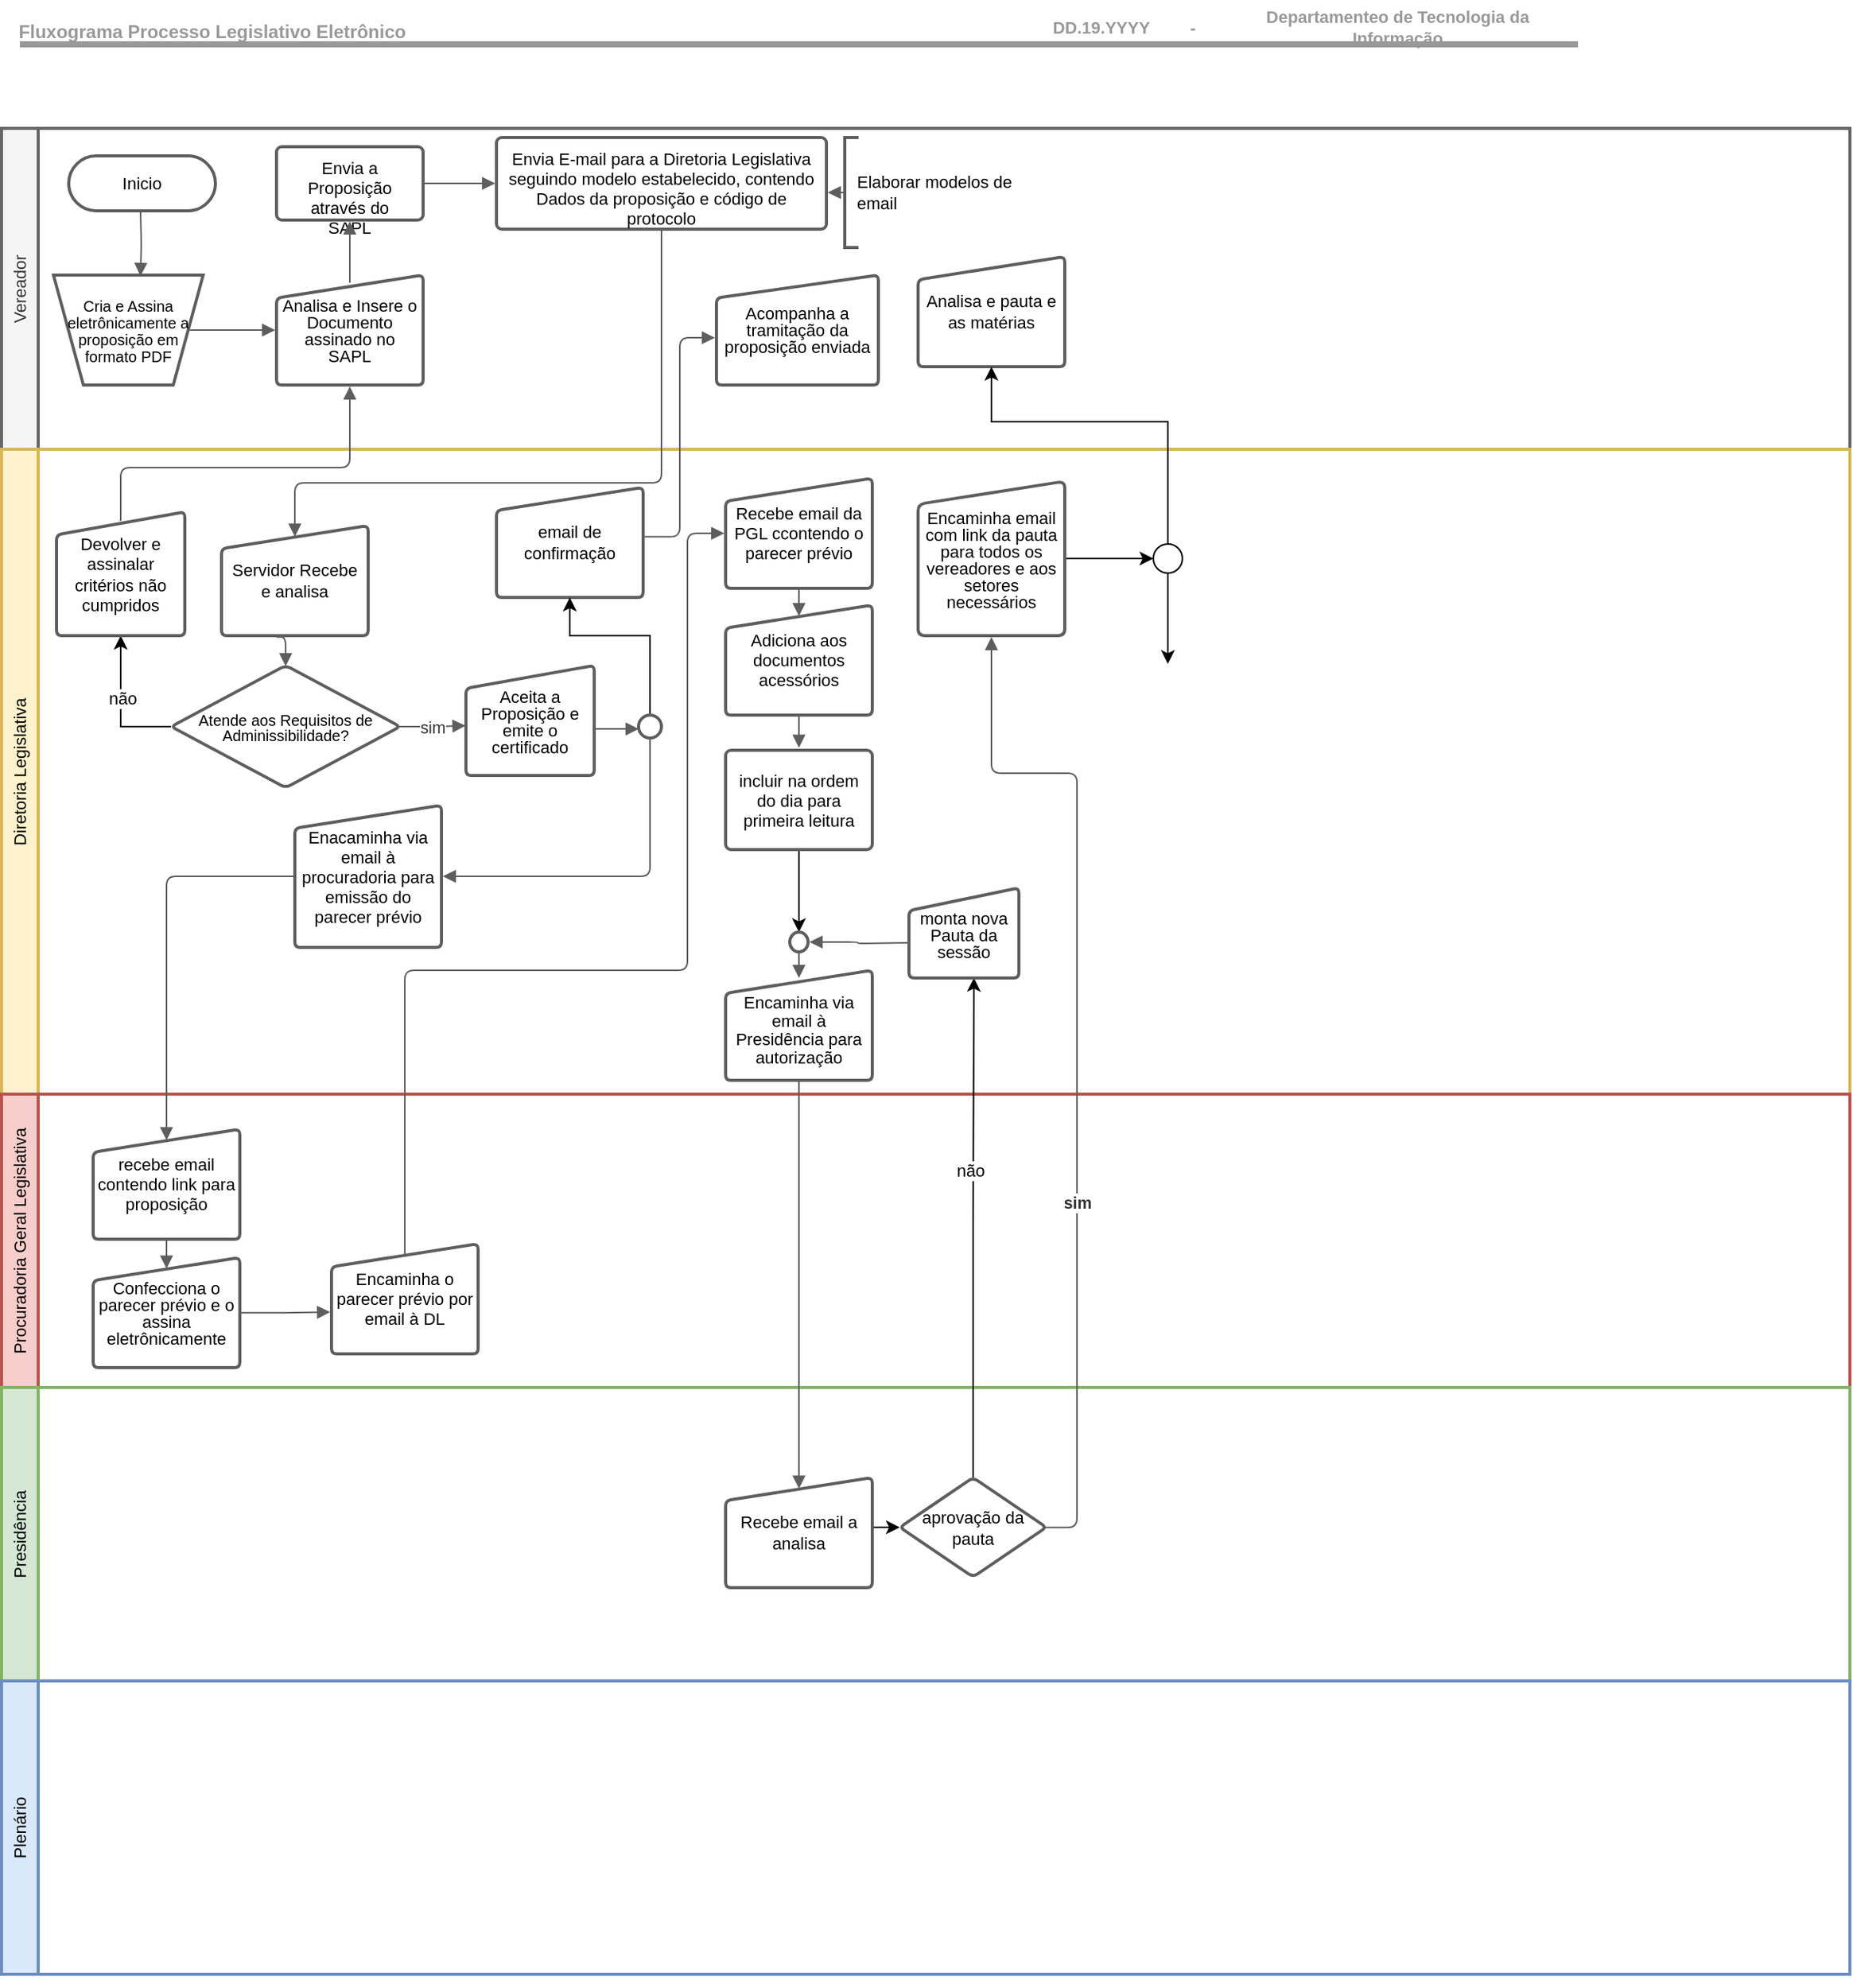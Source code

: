 <mxfile version="14.2.4" type="github">
  <diagram id="OBJG1eIt0na-M_Iumhf0" name="Page-1">
    <mxGraphModel dx="1259" dy="555" grid="1" gridSize="10" guides="1" tooltips="1" connect="1" arrows="1" fold="1" page="1" pageScale="1" pageWidth="827" pageHeight="1169" math="0" shadow="0">
      <root>
        <mxCell id="0" />
        <mxCell id="1" parent="0" />
        <UserObject label="Fluxograma Processo Legislativo Eletrônico" lucidchartObjectId="fB86fQmWT2FW" id="kLoiwdzfELyBHfb5iOQ--1">
          <mxCell style="html=1;overflow=block;blockSpacing=1;whiteSpace=wrap;strokeColor=none;fillColor=none;whiteSpace=wrap;fontSize=12;fontColor=#999999;fontStyle=1;align=center;spacing=7;strokeOpacity=100;fillOpacity=100;" parent="1" vertex="1">
            <mxGeometry x="36" y="24" width="276" height="41" as="geometry" />
          </mxCell>
        </UserObject>
        <UserObject label="Departamenteo de Tecnologia da Informação" lucidchartObjectId="xD86raEp4uvp" id="kLoiwdzfELyBHfb5iOQ--2">
          <mxCell style="html=1;overflow=block;blockSpacing=1;whiteSpace=wrap;strokeColor=none;fillColor=none;whiteSpace=wrap;fontSize=11;fontColor=#999999;fontStyle=1;spacing=3;strokeOpacity=100;fillOpacity=100;" parent="1" vertex="1">
            <mxGeometry x="832" y="24" width="236" height="36" as="geometry" />
          </mxCell>
        </UserObject>
        <UserObject label="" lucidchartObjectId="4E86ajJ.aiLK" id="kLoiwdzfELyBHfb5iOQ--3">
          <mxCell style="html=1;jettySize=18;whiteSpace=wrap;fontSize=11;strokeColor=#999999;strokeOpacity=100;strokeWidth=4;rounded=1;arcSize=12;edgeStyle=orthogonalEdgeStyle;startArrow=none;;endArrow=none;;" parent="1" edge="1">
            <mxGeometry width="100" height="100" relative="1" as="geometry">
              <Array as="points" />
              <mxPoint x="48" y="53" as="sourcePoint" />
              <mxPoint x="1068" y="53" as="targetPoint" />
            </mxGeometry>
          </mxCell>
        </UserObject>
        <UserObject label="%date{DD.MM.YYYY}%" placeholders="1" lucidchartObjectId="BH86H26-wex_" id="kLoiwdzfELyBHfb5iOQ--4">
          <mxCell style="html=1;overflow=block;blockSpacing=1;whiteSpace=wrap;strokeColor=none;fillColor=none;whiteSpace=wrap;fontSize=11;fontColor=#999999;fontStyle=1;spacing=3;strokeOpacity=100;fillOpacity=100;" parent="1" vertex="1">
            <mxGeometry x="684" y="24" width="144" height="36" as="geometry" />
          </mxCell>
        </UserObject>
        <UserObject label="-" lucidchartObjectId="2H868Ppqg2rx" id="kLoiwdzfELyBHfb5iOQ--5">
          <mxCell style="html=1;overflow=block;blockSpacing=1;whiteSpace=wrap;strokeColor=none;fillColor=none;whiteSpace=wrap;fontSize=11;fontColor=#999999;fontStyle=1;spacing=3;strokeOpacity=100;fillOpacity=100;" parent="1" vertex="1">
            <mxGeometry x="744" y="24" width="144" height="36" as="geometry" />
          </mxCell>
        </UserObject>
        <mxCell id="kLoiwdzfELyBHfb5iOQ--6" value="" style="fillColor=none;strokeColor=none;pointerEvents=0;fontStyle=0;html=1;whiteSpace=wrap;container=1;collapsible=0;childLayout=stackLayout;resizeParent=1;dropTarget=0;horizontalStack=0;whiteSpace=wrap;fontSize=11;spacing=0;strokeOpacity=100;rounded=1;absoluteArcSize=1;arcSize=7;horizontal=0;strokeWidth=2;" parent="1" vertex="1">
          <mxGeometry x="36" y="108" width="1210" height="1216" isRotated="1" as="geometry" />
        </mxCell>
        <mxCell id="kLoiwdzfELyBHfb5iOQ--7" value="Vereador" style="swimlane;html=1;whiteSpace=wrap;container=1;connectable=0;collapsible=0;fontStyle=0;startSize=24;dropTarget=0;rounded=0;horizontal=0;whiteSpace=wrap;fontSize=11;spacing=0;strokeColor=#666666;strokeOpacity=100;strokeWidth=2;fontSize=11;fontColor=#333333;align=center;fillColor=#f5f5f5;" parent="kLoiwdzfELyBHfb5iOQ--6" vertex="1">
          <mxGeometry width="1210" height="210" as="geometry" />
        </mxCell>
        <mxCell id="kLoiwdzfELyBHfb5iOQ--8" value="Diretoria Legislativa" style="swimlane;html=1;whiteSpace=wrap;container=1;connectable=0;collapsible=0;fontStyle=0;startSize=24;dropTarget=0;rounded=0;horizontal=0;whiteSpace=wrap;fontSize=11;spacing=0;strokeColor=#d6b656;strokeOpacity=100;strokeWidth=2;fontSize=11;align=center;fillColor=#fff2cc;" parent="kLoiwdzfELyBHfb5iOQ--6" vertex="1">
          <mxGeometry y="210" width="1210" height="422" as="geometry" />
        </mxCell>
        <mxCell id="kLoiwdzfELyBHfb5iOQ--9" value="Procuradoria Geral Legislativa" style="swimlane;html=1;whiteSpace=wrap;container=1;connectable=0;collapsible=0;fontStyle=0;startSize=24;dropTarget=0;rounded=0;horizontal=0;whiteSpace=wrap;fontSize=11;spacing=0;strokeColor=#b85450;strokeOpacity=100;strokeWidth=2;fontSize=11;align=center;fillColor=#f8cecc;" parent="kLoiwdzfELyBHfb5iOQ--6" vertex="1">
          <mxGeometry y="632" width="1210" height="192.0" as="geometry" />
        </mxCell>
        <mxCell id="kLoiwdzfELyBHfb5iOQ--10" value="Presidência" style="swimlane;html=1;whiteSpace=wrap;container=1;connectable=0;collapsible=0;fontStyle=0;startSize=24;dropTarget=0;rounded=0;horizontal=0;whiteSpace=wrap;fontSize=11;spacing=0;strokeColor=#82b366;strokeOpacity=100;strokeWidth=2;fontSize=11;align=center;fillColor=#d5e8d4;" parent="kLoiwdzfELyBHfb5iOQ--6" vertex="1">
          <mxGeometry y="824" width="1210" height="192" as="geometry" />
        </mxCell>
        <mxCell id="kLoiwdzfELyBHfb5iOQ--11" value="Plenário" style="swimlane;html=1;whiteSpace=wrap;container=1;connectable=0;collapsible=0;fontStyle=0;startSize=24;dropTarget=0;rounded=0;horizontal=0;whiteSpace=wrap;fontSize=11;spacing=0;strokeColor=#6c8ebf;strokeOpacity=100;strokeWidth=2;fontSize=11;align=center;fillColor=#dae8fc;" parent="kLoiwdzfELyBHfb5iOQ--6" vertex="1">
          <mxGeometry y="1016" width="1210" height="192.0" as="geometry" />
        </mxCell>
        <UserObject label="Inicio " lucidchartObjectId="oQ86NHX7K9oE" id="kLoiwdzfELyBHfb5iOQ--12">
          <mxCell style="html=1;overflow=block;blockSpacing=1;whiteSpace=wrap;rounded=1;arcSize=50;whiteSpace=wrap;fontSize=11;fontColor=#000000;align=center;spacing=3;strokeColor=#5e5e5e;strokeOpacity=100;strokeWidth=2;" parent="1" vertex="1">
            <mxGeometry x="80" y="126" width="96" height="36" as="geometry" />
          </mxCell>
        </UserObject>
        <UserObject label="" lucidchartObjectId="fR86q19q4R0V" id="kLoiwdzfELyBHfb5iOQ--13">
          <mxCell style="html=1;jettySize=18;whiteSpace=wrap;fontSize=11;strokeColor=#5E5E5E;rounded=1;arcSize=12;edgeStyle=orthogonalEdgeStyle;startArrow=none;;endArrow=block;endFill=1;;entryX=0.581;entryY=0.991;entryPerimeter=0;entryDx=0;entryDy=0;" parent="1" target="kLoiwdzfELyBHfb5iOQ--14" edge="1">
            <mxGeometry width="100" height="100" relative="1" as="geometry">
              <Array as="points" />
              <mxPoint x="127" y="163" as="sourcePoint" />
            </mxGeometry>
          </mxCell>
        </UserObject>
        <UserObject label="&lt;p style=&quot;line-height: 100%&quot;&gt;&lt;font style=&quot;font-size: 10px&quot;&gt;Cria e Assina eletrônicamente a proposição em formato PDF&lt;/font&gt;&lt;/p&gt;" lucidchartObjectId="jR86CsVmXXr5" id="kLoiwdzfELyBHfb5iOQ--14">
          <mxCell style="html=1;overflow=block;blockSpacing=1;whiteSpace=wrap;shape=trapezoid;perimeter=trapezoidPerimeter;anchorPointDirection=0;flipV=1;whiteSpace=wrap;fontSize=11;fontColor=#000000;align=center;spacing=3;strokeColor=#5E5E5E;rounded=1;absoluteArcSize=1;arcSize=0;strokeWidth=2;" parent="1" vertex="1">
            <mxGeometry x="70" y="204" width="98" height="72" as="geometry" />
          </mxCell>
        </UserObject>
        <UserObject label="" lucidchartObjectId="aS861vaRddf7" id="kLoiwdzfELyBHfb5iOQ--15">
          <mxCell style="html=1;jettySize=18;whiteSpace=wrap;fontSize=11;strokeColor=#5E5E5E;rounded=1;arcSize=12;edgeStyle=orthogonalEdgeStyle;startArrow=none;;endArrow=block;endFill=1;;exitX=0.91;exitY=0.5;exitPerimeter=0;entryX=-0.009;entryY=0.5;entryPerimeter=0;" parent="1" source="kLoiwdzfELyBHfb5iOQ--14" target="kLoiwdzfELyBHfb5iOQ--16" edge="1">
            <mxGeometry width="100" height="100" relative="1" as="geometry">
              <Array as="points" />
            </mxGeometry>
          </mxCell>
        </UserObject>
        <UserObject label="&lt;p style=&quot;line-height: 100%&quot;&gt;Analisa e Insere o Documento assinado no SAPL&lt;/p&gt;" lucidchartObjectId="mS86fL7qOoJs" id="kLoiwdzfELyBHfb5iOQ--16">
          <mxCell style="html=1;overflow=block;blockSpacing=1;whiteSpace=wrap;shape=manualInput;size=15;whiteSpace=wrap;fontSize=11;fontColor=#000000;align=center;spacing=3;strokeColor=#5E5E5E;rounded=1;absoluteArcSize=1;arcSize=7;strokeWidth=2;" parent="1" vertex="1">
            <mxGeometry x="216" y="204" width="96" height="72" as="geometry" />
          </mxCell>
        </UserObject>
        <UserObject label="Envia a Proposição através do SAPL" lucidchartObjectId="bU863_xaPCm2" id="kLoiwdzfELyBHfb5iOQ--17">
          <mxCell style="html=1;overflow=block;blockSpacing=1;whiteSpace=wrap;;whiteSpace=wrap;fontSize=11;fontColor=#000000;align=center;spacing=7;strokeColor=#5E5E5E;rounded=1;absoluteArcSize=1;arcSize=7;strokeWidth=2;" parent="1" vertex="1">
            <mxGeometry x="216" y="120" width="96" height="48" as="geometry" />
          </mxCell>
        </UserObject>
        <UserObject label="" lucidchartObjectId="RU86MVgt9Ne3" id="kLoiwdzfELyBHfb5iOQ--18">
          <mxCell style="html=1;jettySize=18;whiteSpace=wrap;fontSize=11;strokeColor=#5E5E5E;rounded=1;arcSize=12;edgeStyle=orthogonalEdgeStyle;startArrow=none;;endArrow=block;endFill=1;;exitX=1.009;exitY=0.5;exitPerimeter=0;entryX=-0.004;entryY=0.5;entryPerimeter=0;" parent="1" source="kLoiwdzfELyBHfb5iOQ--17" target="kLoiwdzfELyBHfb5iOQ--19" edge="1">
            <mxGeometry width="100" height="100" relative="1" as="geometry">
              <Array as="points" />
            </mxGeometry>
          </mxCell>
        </UserObject>
        <UserObject label="Envia E-mail para a Diretoria Legislativa seguindo modelo estabelecido,  contendo Dados da proposição e código de protocolo " lucidchartObjectId="UU863z06.KYm" id="kLoiwdzfELyBHfb5iOQ--19">
          <mxCell style="html=1;overflow=block;blockSpacing=1;whiteSpace=wrap;;whiteSpace=wrap;fontSize=11;fontColor=#000000;align=center;spacing=7;strokeColor=#5E5E5E;rounded=1;absoluteArcSize=1;arcSize=7;strokeWidth=2;" parent="1" vertex="1">
            <mxGeometry x="360" y="114" width="216" height="60" as="geometry" />
          </mxCell>
        </UserObject>
        <UserObject label="" lucidchartObjectId="M5O7rN47E7JN" id="kLoiwdzfELyBHfb5iOQ--20">
          <mxCell style="html=1;jettySize=18;whiteSpace=wrap;fontSize=11;strokeColor=#5E5E5E;rounded=1;arcSize=12;edgeStyle=orthogonalEdgeStyle;startArrow=none;;endArrow=block;endFill=1;;exitX=0.5;exitY=0.07;exitPerimeter=0;entryX=0.5;entryY=1.019;entryPerimeter=0;" parent="1" source="kLoiwdzfELyBHfb5iOQ--16" target="kLoiwdzfELyBHfb5iOQ--17" edge="1">
            <mxGeometry width="100" height="100" relative="1" as="geometry">
              <Array as="points" />
            </mxGeometry>
          </mxCell>
        </UserObject>
        <mxCell id="kLoiwdzfELyBHfb5iOQ--21" value="Elaborar modelos de email " style="group;spacingLeft=8;align=left;spacing=0;strokeColor=none;whiteSpace=wrap;fontSize=11;fontColor=#000000;strokeOpacity=100;fillOpacity=0;rounded=1;absoluteArcSize=1;arcSize=7;fillColor=#ffffff;strokeWidth=2;verticalAlign=middle;html=1;" parent="1" vertex="1">
          <mxGeometry x="588" y="114" width="120" height="72" as="geometry" />
        </mxCell>
        <mxCell id="kLoiwdzfELyBHfb5iOQ--22" value="" style="shape=partialRectangle;right=0;fillColor=none;whiteSpace=wrap;fontSize=11;fontColor=#000000;align=center;strokeColor=#5e5e5e;strokeWidth=2;" parent="kLoiwdzfELyBHfb5iOQ--21" vertex="1">
          <mxGeometry width="8" height="72" relative="1" as="geometry" />
        </mxCell>
        <UserObject label="" lucidchartObjectId="46O7cI5Q7aLY" id="kLoiwdzfELyBHfb5iOQ--23">
          <mxCell style="html=1;jettySize=18;whiteSpace=wrap;fontSize=11;strokeColor=#5E5E5E;rounded=1;arcSize=12;edgeStyle=orthogonalEdgeStyle;startArrow=none;;endArrow=block;endFill=1;;exitX=-0.008;exitY=0.5;exitPerimeter=0;entryX=1.004;entryY=0.6;entryPerimeter=0;" parent="1" source="kLoiwdzfELyBHfb5iOQ--21" target="kLoiwdzfELyBHfb5iOQ--19" edge="1">
            <mxGeometry width="100" height="100" relative="1" as="geometry">
              <Array as="points" />
            </mxGeometry>
          </mxCell>
        </UserObject>
        <UserObject label="" lucidchartObjectId="d7O7Gdo.puIB" id="kLoiwdzfELyBHfb5iOQ--24">
          <mxCell style="html=1;jettySize=18;whiteSpace=wrap;fontSize=11;strokeColor=#5E5E5E;rounded=1;arcSize=12;edgeStyle=orthogonalEdgeStyle;startArrow=none;;endArrow=block;endFill=1;;exitX=0.5;exitY=1.015;exitPerimeter=0;entryX=0.5;entryY=0.1;entryPerimeter=0;" parent="1" source="kLoiwdzfELyBHfb5iOQ--19" target="kLoiwdzfELyBHfb5iOQ--25" edge="1">
            <mxGeometry width="100" height="100" relative="1" as="geometry">
              <Array as="points">
                <mxPoint x="468" y="340" />
                <mxPoint x="228" y="340" />
              </Array>
            </mxGeometry>
          </mxCell>
        </UserObject>
        <UserObject label="Servidor Recebe e analisa " lucidchartObjectId="B7O7M5~1ZRxS" id="kLoiwdzfELyBHfb5iOQ--25">
          <mxCell style="html=1;overflow=block;blockSpacing=1;whiteSpace=wrap;shape=manualInput;size=15;whiteSpace=wrap;fontSize=11;fontColor=#000000;align=center;spacing=3;strokeColor=#5e5e5e;strokeOpacity=100;rounded=1;absoluteArcSize=1;arcSize=7;strokeWidth=2;" parent="1" vertex="1">
            <mxGeometry x="180" y="368" width="96" height="72" as="geometry" />
          </mxCell>
        </UserObject>
        <UserObject label="" lucidchartObjectId="H8O7OtrZEb8x" id="kLoiwdzfELyBHfb5iOQ--26">
          <mxCell style="html=1;jettySize=18;whiteSpace=wrap;fontSize=11;strokeColor=#5E5E5E;rounded=1;arcSize=12;edgeStyle=orthogonalEdgeStyle;startArrow=none;;endArrow=block;endFill=1;;exitX=0.375;exitY=1.013;exitPerimeter=0;entryX=0.5;entryY=0.006;entryPerimeter=0;" parent="1" source="kLoiwdzfELyBHfb5iOQ--25" target="kLoiwdzfELyBHfb5iOQ--27" edge="1">
            <mxGeometry width="100" height="100" relative="1" as="geometry">
              <Array as="points" />
            </mxGeometry>
          </mxCell>
        </UserObject>
        <mxCell id="LoBLitfY6XVz17a9_RrN-13" style="edgeStyle=orthogonalEdgeStyle;rounded=0;orthogonalLoop=1;jettySize=auto;html=1;exitX=0;exitY=0.5;exitDx=0;exitDy=0;" parent="1" source="kLoiwdzfELyBHfb5iOQ--27" target="kLoiwdzfELyBHfb5iOQ--30" edge="1">
          <mxGeometry relative="1" as="geometry" />
        </mxCell>
        <mxCell id="LoBLitfY6XVz17a9_RrN-14" value="&lt;div&gt;não&lt;/div&gt;" style="edgeLabel;html=1;align=center;verticalAlign=middle;resizable=0;points=[];" parent="LoBLitfY6XVz17a9_RrN-13" vertex="1" connectable="0">
          <mxGeometry x="0.128" y="-1" relative="1" as="geometry">
            <mxPoint as="offset" />
          </mxGeometry>
        </mxCell>
        <UserObject label="&lt;p style=&quot;line-height: 100% ; font-size: 10px&quot;&gt;&lt;font style=&quot;font-size: 10px&quot;&gt;Atende aos Requisitos de Adminissibilidade?&lt;/font&gt;&lt;/p&gt;" lucidchartObjectId="I8O7UnLNOOP-" id="kLoiwdzfELyBHfb5iOQ--27">
          <mxCell style="html=1;overflow=block;blockSpacing=1;whiteSpace=wrap;rhombus;whiteSpace=wrap;fontSize=11;align=center;spacing=3;strokeColor=#5E5E5E;rounded=1;absoluteArcSize=1;arcSize=7;strokeWidth=2;" parent="1" vertex="1">
            <mxGeometry x="147" y="459.5" width="150" height="80" as="geometry" />
          </mxCell>
        </UserObject>
        <UserObject label="Devolver e assinalar critérios não cumpridos" lucidchartObjectId="h9O7J8OMHZEk" id="kLoiwdzfELyBHfb5iOQ--30">
          <mxCell style="html=1;overflow=block;blockSpacing=1;whiteSpace=wrap;shape=manualInput;size=15;whiteSpace=wrap;fontSize=11;fontColor=#000000;align=center;spacing=3;strokeColor=#5E5E5E;rounded=1;absoluteArcSize=1;arcSize=7;strokeWidth=2;direction=east;" parent="1" vertex="1">
            <mxGeometry x="72" y="359" width="84" height="81" as="geometry" />
          </mxCell>
        </UserObject>
        <UserObject label="" lucidchartObjectId="w-O77jhtSmV7" id="kLoiwdzfELyBHfb5iOQ--31">
          <mxCell style="html=1;jettySize=18;whiteSpace=wrap;fontSize=11;strokeColor=#5E5E5E;rounded=1;arcSize=12;edgeStyle=orthogonalEdgeStyle;startArrow=none;;endArrow=block;endFill=1;;exitX=0.5;exitY=0.072;exitPerimeter=0;entryX=0.5;entryY=1.013;entryPerimeter=0;" parent="1" source="kLoiwdzfELyBHfb5iOQ--30" target="kLoiwdzfELyBHfb5iOQ--16" edge="1">
            <mxGeometry width="100" height="100" relative="1" as="geometry">
              <Array as="points">
                <mxPoint x="114" y="330" />
                <mxPoint x="264" y="330" />
              </Array>
            </mxGeometry>
          </mxCell>
        </UserObject>
        <UserObject label="" lucidchartObjectId="1-O73bE69HrX" id="kLoiwdzfELyBHfb5iOQ--32">
          <mxCell style="html=1;jettySize=18;whiteSpace=wrap;fontSize=10;fontColor=#333333;fontStyle=1;align=center;strokeColor=#5E5E5E;rounded=1;arcSize=12;edgeStyle=orthogonalEdgeStyle;startArrow=none;;endArrow=block;endFill=1;;exitX=0.987;exitY=0.5;exitPerimeter=0;entryX=-0.003;entryY=0.547;entryDx=0;entryDy=0;entryPerimeter=0;" parent="1" source="kLoiwdzfELyBHfb5iOQ--27" target="kLoiwdzfELyBHfb5iOQ--34" edge="1">
            <mxGeometry width="100" height="100" relative="1" as="geometry">
              <Array as="points" />
            </mxGeometry>
          </mxCell>
        </UserObject>
        <mxCell id="kLoiwdzfELyBHfb5iOQ--33" value="sim" style="text;html=1;resizable=0;labelBackgroundColor=#ffffff;align=center;verticalAlign=middle;fontStyle=0;fontColor=#333333;;fontSize=10.667;" parent="kLoiwdzfELyBHfb5iOQ--32" vertex="1">
          <mxGeometry relative="1" as="geometry" />
        </mxCell>
        <UserObject label="&lt;p style=&quot;line-height: 100%&quot;&gt;Aceita a Proposição e emite o certificado&lt;/p&gt;" lucidchartObjectId="4-O7xGXR2-Q9" id="kLoiwdzfELyBHfb5iOQ--34">
          <mxCell style="html=1;overflow=block;blockSpacing=1;whiteSpace=wrap;shape=manualInput;size=15;whiteSpace=wrap;fontSize=11;fontColor=#000000;align=center;spacing=3;strokeColor=#5E5E5E;rounded=1;absoluteArcSize=1;arcSize=7;strokeWidth=2;" parent="1" vertex="1">
            <mxGeometry x="340" y="459.5" width="84" height="72" as="geometry" />
          </mxCell>
        </UserObject>
        <UserObject label="" lucidchartObjectId="._O7X0vWjvi." id="kLoiwdzfELyBHfb5iOQ--35">
          <mxCell style="html=1;jettySize=18;whiteSpace=wrap;fontSize=11;strokeColor=#5E5E5E;rounded=1;arcSize=12;edgeStyle=orthogonalEdgeStyle;startArrow=none;;endArrow=block;endFill=1;;exitX=0.5;exitY=1;entryX=1.009;entryY=0.5;entryPerimeter=0;exitDx=0;exitDy=0;" parent="1" source="kLoiwdzfELyBHfb5iOQ--70" target="kLoiwdzfELyBHfb5iOQ--36" edge="1">
            <mxGeometry width="100" height="100" relative="1" as="geometry">
              <Array as="points" />
            </mxGeometry>
          </mxCell>
        </UserObject>
        <UserObject label="Enacaminha via email à procuradoria para emissão do parecer prévio" lucidchartObjectId="a.O7.Mm~gxBt" id="kLoiwdzfELyBHfb5iOQ--36">
          <mxCell style="html=1;overflow=block;blockSpacing=1;whiteSpace=wrap;shape=manualInput;size=15;whiteSpace=wrap;fontSize=11;fontColor=#000000;align=center;spacing=3;strokeColor=#5E5E5E;rounded=1;absoluteArcSize=1;arcSize=7;strokeWidth=2;" parent="1" vertex="1">
            <mxGeometry x="228" y="551" width="96" height="93" as="geometry" />
          </mxCell>
        </UserObject>
        <UserObject label="&lt;p style=&quot;line-height: 100%&quot;&gt;Acompanha a tramitação da proposição enviada&lt;/p&gt;" lucidchartObjectId="l~O71tG9luN3" id="kLoiwdzfELyBHfb5iOQ--37">
          <mxCell style="html=1;overflow=block;blockSpacing=1;whiteSpace=wrap;shape=manualInput;size=15;whiteSpace=wrap;fontSize=11;fontColor=#000000;align=center;spacing=3;strokeColor=#5E5E5E;rounded=1;absoluteArcSize=1;arcSize=7;strokeWidth=2;" parent="1" vertex="1">
            <mxGeometry x="504" y="204" width="106" height="72" as="geometry" />
          </mxCell>
        </UserObject>
        <UserObject label="" lucidchartObjectId="icP7yV9LQVXu" id="kLoiwdzfELyBHfb5iOQ--38">
          <mxCell style="html=1;jettySize=18;whiteSpace=wrap;fontSize=11;strokeColor=#5E5E5E;rounded=1;arcSize=12;edgeStyle=orthogonalEdgeStyle;startArrow=none;;endArrow=block;endFill=1;;exitX=-0.009;exitY=0.5;exitPerimeter=0;entryX=0.5;entryY=0.1;entryPerimeter=0;" parent="1" source="kLoiwdzfELyBHfb5iOQ--36" target="kLoiwdzfELyBHfb5iOQ--39" edge="1">
            <mxGeometry width="100" height="100" relative="1" as="geometry">
              <Array as="points" />
            </mxGeometry>
          </mxCell>
        </UserObject>
        <UserObject label="recebe email contendo link para proposição " lucidchartObjectId="kcP7tkNroszK" id="kLoiwdzfELyBHfb5iOQ--39">
          <mxCell style="html=1;overflow=block;blockSpacing=1;whiteSpace=wrap;shape=manualInput;size=15;whiteSpace=wrap;fontSize=11;fontColor=#000000;align=center;spacing=3;strokeColor=#5E5E5E;rounded=1;absoluteArcSize=1;arcSize=7;strokeWidth=2;" parent="1" vertex="1">
            <mxGeometry x="96" y="763" width="96" height="72" as="geometry" />
          </mxCell>
        </UserObject>
        <UserObject label="Encaminha o parecer prévio por email à DL" lucidchartObjectId="xdP7MsGVTyju" id="kLoiwdzfELyBHfb5iOQ--40">
          <mxCell style="html=1;overflow=block;blockSpacing=1;whiteSpace=wrap;shape=manualInput;size=15;whiteSpace=wrap;fontSize=11;fontColor=#000000;align=center;spacing=3;strokeColor=#5E5E5E;rounded=1;absoluteArcSize=1;arcSize=7;strokeWidth=2;" parent="1" vertex="1">
            <mxGeometry x="252" y="838" width="96" height="72" as="geometry" />
          </mxCell>
        </UserObject>
        <UserObject label="" lucidchartObjectId="geP7806Ge11n" id="kLoiwdzfELyBHfb5iOQ--41">
          <mxCell style="html=1;jettySize=18;whiteSpace=wrap;fontSize=11;strokeColor=#5E5E5E;rounded=1;arcSize=12;edgeStyle=orthogonalEdgeStyle;startArrow=none;;endArrow=block;endFill=1;;exitX=0.5;exitY=0.1;exitPerimeter=0;entryX=-0.009;entryY=0.5;entryPerimeter=0;" parent="1" source="kLoiwdzfELyBHfb5iOQ--40" target="kLoiwdzfELyBHfb5iOQ--42" edge="1">
            <mxGeometry width="100" height="100" relative="1" as="geometry">
              <Array as="points">
                <mxPoint x="300" y="659" />
                <mxPoint x="485" y="659" />
                <mxPoint x="485" y="373" />
              </Array>
            </mxGeometry>
          </mxCell>
        </UserObject>
        <UserObject label="Recebe email da PGL ccontendo o parecer prévio" lucidchartObjectId="heP7TkBVbUPy" id="kLoiwdzfELyBHfb5iOQ--42">
          <mxCell style="html=1;overflow=block;blockSpacing=1;whiteSpace=wrap;shape=manualInput;size=15;whiteSpace=wrap;fontSize=11;fontColor=#000000;align=center;spacing=3;strokeColor=#5E5E5E;rounded=1;absoluteArcSize=1;arcSize=7;strokeWidth=2;" parent="1" vertex="1">
            <mxGeometry x="510" y="337" width="96" height="72" as="geometry" />
          </mxCell>
        </UserObject>
        <UserObject label="" lucidchartObjectId="hfP7.Nh4QHwj" id="kLoiwdzfELyBHfb5iOQ--43">
          <mxCell style="html=1;jettySize=18;whiteSpace=wrap;fontSize=11;strokeColor=#5E5E5E;rounded=1;arcSize=12;edgeStyle=orthogonalEdgeStyle;startArrow=none;;endArrow=block;endFill=1;;exitX=0.5;exitY=1.013;exitPerimeter=0;entryX=0.5;entryY=0.1;entryPerimeter=0;" parent="1" source="kLoiwdzfELyBHfb5iOQ--39" target="kLoiwdzfELyBHfb5iOQ--44" edge="1">
            <mxGeometry width="100" height="100" relative="1" as="geometry">
              <Array as="points" />
            </mxGeometry>
          </mxCell>
        </UserObject>
        <UserObject label="&lt;p style=&quot;line-height: 100%&quot;&gt;Confecciona o parecer prévio  e o assina eletrônicamente&lt;/p&gt;" lucidchartObjectId="ifP78KkOcRlo" id="kLoiwdzfELyBHfb5iOQ--44">
          <mxCell style="html=1;overflow=block;blockSpacing=1;whiteSpace=wrap;shape=manualInput;size=15;whiteSpace=wrap;fontSize=11;fontColor=#000000;align=center;spacing=3;strokeColor=#5E5E5E;rounded=1;absoluteArcSize=1;arcSize=7;strokeWidth=2;" parent="1" vertex="1">
            <mxGeometry x="96" y="847" width="96" height="72" as="geometry" />
          </mxCell>
        </UserObject>
        <UserObject label="" lucidchartObjectId="ufP74Qv0lfFP" id="kLoiwdzfELyBHfb5iOQ--45">
          <mxCell style="html=1;jettySize=18;whiteSpace=wrap;fontSize=11;strokeColor=#5E5E5E;rounded=1;arcSize=12;edgeStyle=orthogonalEdgeStyle;startArrow=none;;endArrow=block;endFill=1;;exitX=1.009;exitY=0.501;exitPerimeter=0;entryX=-0.009;entryY=0.62;entryPerimeter=0;" parent="1" source="kLoiwdzfELyBHfb5iOQ--44" target="kLoiwdzfELyBHfb5iOQ--40" edge="1">
            <mxGeometry width="100" height="100" relative="1" as="geometry">
              <Array as="points" />
            </mxGeometry>
          </mxCell>
        </UserObject>
        <UserObject label="" lucidchartObjectId="BgP7TIw~9YZr" id="kLoiwdzfELyBHfb5iOQ--46">
          <mxCell style="html=1;jettySize=18;whiteSpace=wrap;fontSize=11;strokeColor=#5E5E5E;rounded=1;arcSize=12;edgeStyle=orthogonalEdgeStyle;startArrow=none;;endArrow=block;endFill=1;;exitX=0.5;exitY=1.013;exitPerimeter=0;entryX=0.5;entryY=0.1;entryPerimeter=0;" parent="1" source="kLoiwdzfELyBHfb5iOQ--42" target="kLoiwdzfELyBHfb5iOQ--47" edge="1">
            <mxGeometry width="100" height="100" relative="1" as="geometry">
              <Array as="points" />
            </mxGeometry>
          </mxCell>
        </UserObject>
        <UserObject label="Adiciona aos documentos acessórios" lucidchartObjectId="DgP7Y5hvNuxF" id="kLoiwdzfELyBHfb5iOQ--47">
          <mxCell style="html=1;overflow=block;blockSpacing=1;whiteSpace=wrap;shape=manualInput;size=15;whiteSpace=wrap;fontSize=11;fontColor=#000000;align=center;spacing=3;strokeColor=#5E5E5E;rounded=1;absoluteArcSize=1;arcSize=7;strokeWidth=2;" parent="1" vertex="1">
            <mxGeometry x="510" y="420" width="96" height="72" as="geometry" />
          </mxCell>
        </UserObject>
        <UserObject label="email de confirmação " lucidchartObjectId="rhP7l0zsLK9a" id="kLoiwdzfELyBHfb5iOQ--48">
          <mxCell style="html=1;overflow=block;blockSpacing=1;whiteSpace=wrap;shape=manualInput;size=15;whiteSpace=wrap;fontSize=11;fontColor=#000000;align=center;spacing=3;strokeColor=#5E5E5E;rounded=1;absoluteArcSize=1;arcSize=7;strokeWidth=2;" parent="1" vertex="1">
            <mxGeometry x="360" y="343" width="96" height="72" as="geometry" />
          </mxCell>
        </UserObject>
        <UserObject label="" lucidchartObjectId="wiP7yWjV5g3k" id="kLoiwdzfELyBHfb5iOQ--49">
          <mxCell style="html=1;jettySize=18;whiteSpace=wrap;fontSize=11;strokeColor=#5E5E5E;rounded=1;arcSize=12;edgeStyle=orthogonalEdgeStyle;startArrow=none;;endArrow=block;endFill=1;;exitX=1.008;exitY=0.448;exitPerimeter=0;entryX=-0.009;entryY=0.574;entryDx=0;entryDy=0;entryPerimeter=0;exitDx=0;exitDy=0;" parent="1" source="kLoiwdzfELyBHfb5iOQ--48" target="kLoiwdzfELyBHfb5iOQ--37" edge="1">
            <mxGeometry width="100" height="100" relative="1" as="geometry">
              <Array as="points">
                <mxPoint x="480" y="375" />
                <mxPoint x="480" y="245" />
                <mxPoint x="503" y="245" />
              </Array>
            </mxGeometry>
          </mxCell>
        </UserObject>
        <UserObject label="&lt;p style=&quot;line-height: 110%&quot;&gt;Encaminha via email à Presidência para autorização&lt;/p&gt;" lucidchartObjectId="BkR7QnY1YgR9" id="kLoiwdzfELyBHfb5iOQ--50">
          <mxCell style="html=1;overflow=block;blockSpacing=1;whiteSpace=wrap;shape=manualInput;size=15;whiteSpace=wrap;fontSize=11;fontColor=#000000;align=center;spacing=3;strokeColor=#5E5E5E;rounded=1;absoluteArcSize=1;arcSize=7;strokeWidth=2;" parent="1" vertex="1">
            <mxGeometry x="510" y="659" width="96" height="72" as="geometry" />
          </mxCell>
        </UserObject>
        <UserObject label="" lucidchartObjectId="SlR7ElRSAca6" id="kLoiwdzfELyBHfb5iOQ--51">
          <mxCell style="html=1;jettySize=18;whiteSpace=wrap;fontSize=11;strokeColor=#5E5E5E;rounded=1;arcSize=12;edgeStyle=orthogonalEdgeStyle;startArrow=none;;endArrow=block;endFill=1;;exitX=0.5;exitY=1.013;exitPerimeter=0;entryX=0.5;entryY=-0.025;entryPerimeter=0;" parent="1" source="kLoiwdzfELyBHfb5iOQ--47" target="kLoiwdzfELyBHfb5iOQ--52" edge="1">
            <mxGeometry width="100" height="100" relative="1" as="geometry">
              <Array as="points" />
            </mxGeometry>
          </mxCell>
        </UserObject>
        <mxCell id="dpODGWyExeZbGpC8FYgF-15" style="edgeStyle=orthogonalEdgeStyle;rounded=0;orthogonalLoop=1;jettySize=auto;html=1;entryX=0.5;entryY=0;entryDx=0;entryDy=0;fontSize=11;" edge="1" parent="1" source="kLoiwdzfELyBHfb5iOQ--52" target="kLoiwdzfELyBHfb5iOQ--64">
          <mxGeometry relative="1" as="geometry" />
        </mxCell>
        <UserObject label="incluir na ordem do dia para primeira leitura" lucidchartObjectId="WlR7WYYQLUr2" id="kLoiwdzfELyBHfb5iOQ--52">
          <mxCell style="html=1;overflow=block;blockSpacing=1;whiteSpace=wrap;;whiteSpace=wrap;fontSize=11;fontColor=#000000;align=center;spacing=7;strokeColor=#5E5E5E;rounded=1;absoluteArcSize=1;arcSize=7;strokeWidth=2;" parent="1" vertex="1">
            <mxGeometry x="510" y="515" width="96" height="65" as="geometry" />
          </mxCell>
        </UserObject>
        <UserObject label="" lucidchartObjectId="QnR7~n9FpKp1" id="kLoiwdzfELyBHfb5iOQ--53">
          <mxCell style="html=1;jettySize=18;whiteSpace=wrap;fontSize=11;strokeColor=#5E5E5E;rounded=1;arcSize=12;edgeStyle=orthogonalEdgeStyle;startArrow=none;;endArrow=block;endFill=1;;exitX=0.5;exitY=1;entryX=0.5;entryY=0.1;entryPerimeter=0;exitDx=0;exitDy=0;" parent="1" source="kLoiwdzfELyBHfb5iOQ--50" target="kLoiwdzfELyBHfb5iOQ--54" edge="1">
            <mxGeometry width="100" height="100" relative="1" as="geometry">
              <Array as="points" />
              <mxPoint x="558" y="739.936" as="sourcePoint" />
            </mxGeometry>
          </mxCell>
        </UserObject>
        <mxCell id="kLoiwdzfELyBHfb5iOQ--76" style="edgeStyle=orthogonalEdgeStyle;rounded=0;orthogonalLoop=1;jettySize=auto;html=1;entryX=0;entryY=0.5;entryDx=0;entryDy=0;" parent="1" source="kLoiwdzfELyBHfb5iOQ--54" target="kLoiwdzfELyBHfb5iOQ--56" edge="1">
          <mxGeometry relative="1" as="geometry">
            <Array as="points">
              <mxPoint x="620" y="1024" />
            </Array>
          </mxGeometry>
        </mxCell>
        <UserObject label="Recebe email a analisa " lucidchartObjectId="SnR7CM.zsuRY" id="kLoiwdzfELyBHfb5iOQ--54">
          <mxCell style="html=1;overflow=block;blockSpacing=1;whiteSpace=wrap;shape=manualInput;size=15;whiteSpace=wrap;fontSize=11;fontColor=#000000;align=center;spacing=3;strokeColor=#5E5E5E;rounded=1;absoluteArcSize=1;arcSize=7;strokeWidth=2;" parent="1" vertex="1">
            <mxGeometry x="510" y="991" width="96" height="72" as="geometry" />
          </mxCell>
        </UserObject>
        <mxCell id="LoBLitfY6XVz17a9_RrN-4" style="edgeStyle=orthogonalEdgeStyle;rounded=0;orthogonalLoop=1;jettySize=auto;html=1;exitX=0.5;exitY=0;exitDx=0;exitDy=0;entryX=0.591;entryY=0.999;entryDx=0;entryDy=0;entryPerimeter=0;" parent="1" source="kLoiwdzfELyBHfb5iOQ--56" target="kLoiwdzfELyBHfb5iOQ--62" edge="1">
          <mxGeometry relative="1" as="geometry" />
        </mxCell>
        <mxCell id="LoBLitfY6XVz17a9_RrN-5" value="não" style="edgeLabel;html=1;align=center;verticalAlign=middle;resizable=0;points=[];" parent="LoBLitfY6XVz17a9_RrN-4" vertex="1" connectable="0">
          <mxGeometry x="0.234" y="3" relative="1" as="geometry">
            <mxPoint as="offset" />
          </mxGeometry>
        </mxCell>
        <UserObject label="aprovação da pauta" lucidchartObjectId="-g17nXx1L~08" id="kLoiwdzfELyBHfb5iOQ--56">
          <mxCell style="html=1;overflow=block;blockSpacing=1;whiteSpace=wrap;rhombus;whiteSpace=wrap;fontSize=11;fontColor=#000000;align=center;spacing=3;strokeColor=#5E5E5E;rounded=1;absoluteArcSize=1;arcSize=7;strokeWidth=2;" parent="1" vertex="1">
            <mxGeometry x="624" y="991" width="96" height="65" as="geometry" />
          </mxCell>
        </UserObject>
        <UserObject label="" lucidchartObjectId="Dh17WxMBEyC8" id="kLoiwdzfELyBHfb5iOQ--57">
          <mxCell style="html=1;jettySize=18;whiteSpace=wrap;fontSize=10;fontColor=#333333;fontStyle=1;align=center;strokeColor=#5E5E5E;rounded=1;arcSize=12;edgeStyle=orthogonalEdgeStyle;startArrow=none;;endArrow=block;endFill=1;;exitX=0.986;exitY=0.502;exitPerimeter=0;entryX=0.5;entryY=1.009;entryPerimeter=0;exitDx=0;exitDy=0;" parent="1" source="kLoiwdzfELyBHfb5iOQ--56" target="kLoiwdzfELyBHfb5iOQ--59" edge="1">
            <mxGeometry width="100" height="100" relative="1" as="geometry">
              <Array as="points">
                <mxPoint x="740" y="1024" />
                <mxPoint x="740" y="530" />
                <mxPoint x="684" y="530" />
              </Array>
            </mxGeometry>
          </mxCell>
        </UserObject>
        <mxCell id="kLoiwdzfELyBHfb5iOQ--58" value="sim" style="text;html=1;resizable=0;labelBackgroundColor=#ffffff;align=center;verticalAlign=middle;fontStyle=1;fontColor=#333333;;fontSize=10.667;" parent="kLoiwdzfELyBHfb5iOQ--57" vertex="1">
          <mxGeometry x="-0.289" relative="1" as="geometry" />
        </mxCell>
        <mxCell id="LoBLitfY6XVz17a9_RrN-9" style="edgeStyle=orthogonalEdgeStyle;rounded=0;orthogonalLoop=1;jettySize=auto;html=1;entryX=0;entryY=0.5;entryDx=0;entryDy=0;" parent="1" source="kLoiwdzfELyBHfb5iOQ--59" target="LoBLitfY6XVz17a9_RrN-8" edge="1">
          <mxGeometry relative="1" as="geometry" />
        </mxCell>
        <UserObject label="&lt;p style=&quot;line-height: 100%&quot;&gt;Encaminha email com link da pauta para todos os vereadores e aos setores necessários&lt;/p&gt;" lucidchartObjectId="Fh17vRZk0Sis" id="kLoiwdzfELyBHfb5iOQ--59">
          <mxCell style="html=1;overflow=block;blockSpacing=1;whiteSpace=wrap;shape=manualInput;size=15;whiteSpace=wrap;fontSize=11;fontColor=#000000;align=center;spacing=3;strokeColor=#5E5E5E;rounded=1;absoluteArcSize=1;arcSize=9;strokeWidth=2;" parent="1" vertex="1">
            <mxGeometry x="636" y="339" width="96" height="101" as="geometry" />
          </mxCell>
        </UserObject>
        <UserObject label="&lt;p style=&quot;line-height: 100%&quot;&gt;monta nova Pauta da sessão&lt;/p&gt;&lt;p&gt;&lt;/p&gt;&lt;p&gt;&lt;/p&gt;" lucidchartObjectId="3h17b1owRED0" id="kLoiwdzfELyBHfb5iOQ--62">
          <mxCell style="html=1;overflow=block;blockSpacing=1;whiteSpace=wrap;shape=manualInput;size=15;whiteSpace=wrap;fontSize=11;fontColor=#000000;align=center;spacing=3;strokeColor=#5E5E5E;rounded=1;absoluteArcSize=1;arcSize=7;strokeWidth=2;" parent="1" vertex="1">
            <mxGeometry x="630" y="605" width="72" height="59" as="geometry" />
          </mxCell>
        </UserObject>
        <UserObject label="" lucidchartObjectId="Wj17HJi06bWm" id="kLoiwdzfELyBHfb5iOQ--64">
          <mxCell style="html=1;overflow=block;blockSpacing=1;whiteSpace=wrap;ellipse;whiteSpace=wrap;fontSize=11;align=center;spacing=3;strokeColor=#5E5E5E;rounded=1;absoluteArcSize=1;arcSize=7;strokeWidth=2;" parent="1" vertex="1">
            <mxGeometry x="552" y="634" width="12" height="13" as="geometry" />
          </mxCell>
        </UserObject>
        <UserObject label="" lucidchartObjectId="~j174EboMtH8" id="kLoiwdzfELyBHfb5iOQ--65">
          <mxCell style="html=1;jettySize=18;whiteSpace=wrap;fontSize=11;strokeColor=#5E5E5E;rounded=1;arcSize=12;edgeStyle=orthogonalEdgeStyle;startArrow=none;;endArrow=block;endFill=1;;exitX=0.5;exitY=1.07;exitPerimeter=0;entryX=0.5;entryY=0.07;entryPerimeter=0;" parent="1" source="kLoiwdzfELyBHfb5iOQ--64" target="kLoiwdzfELyBHfb5iOQ--50" edge="1">
            <mxGeometry width="100" height="100" relative="1" as="geometry">
              <Array as="points" />
            </mxGeometry>
          </mxCell>
        </UserObject>
        <UserObject label="" lucidchartObjectId="dk17DLJVoAoD" id="kLoiwdzfELyBHfb5iOQ--66">
          <mxCell style="html=1;jettySize=18;whiteSpace=wrap;fontSize=11;strokeColor=#5E5E5E;rounded=1;arcSize=12;edgeStyle=orthogonalEdgeStyle;startArrow=none;;endArrow=block;endFill=1;;entryX=1.076;entryY=0.5;entryPerimeter=0;" parent="1" target="kLoiwdzfELyBHfb5iOQ--64" edge="1">
            <mxGeometry width="100" height="100" relative="1" as="geometry">
              <Array as="points" />
              <mxPoint x="629" y="641" as="sourcePoint" />
            </mxGeometry>
          </mxCell>
        </UserObject>
        <UserObject label="Analisa e pauta e as matérias  " lucidchartObjectId="vp17nrwe9kIr" id="kLoiwdzfELyBHfb5iOQ--68">
          <mxCell style="html=1;overflow=block;blockSpacing=1;whiteSpace=wrap;shape=manualInput;size=15;whiteSpace=wrap;fontSize=11;fontColor=#000000;align=center;spacing=3;strokeColor=#5E5E5E;rounded=1;absoluteArcSize=1;arcSize=7;strokeWidth=2;" parent="1" vertex="1">
            <mxGeometry x="636" y="192" width="96" height="72" as="geometry" />
          </mxCell>
        </UserObject>
        <UserObject label="" lucidchartObjectId="Hx17eO60Pp04" id="kLoiwdzfELyBHfb5iOQ--69">
          <mxCell style="html=1;jettySize=18;whiteSpace=wrap;fontSize=11;strokeColor=#5E5E5E;rounded=1;arcSize=12;edgeStyle=orthogonalEdgeStyle;startArrow=none;;endArrow=block;endFill=1;;exitX=1.003;exitY=0.577;exitPerimeter=0;entryX=0.005;entryY=0.664;entryPerimeter=0;entryDx=0;entryDy=0;exitDx=0;exitDy=0;" parent="1" source="kLoiwdzfELyBHfb5iOQ--34" target="kLoiwdzfELyBHfb5iOQ--70" edge="1">
            <mxGeometry width="100" height="100" relative="1" as="geometry">
              <Array as="points" />
            </mxGeometry>
          </mxCell>
        </UserObject>
        <mxCell id="kLoiwdzfELyBHfb5iOQ--71" value="" style="edgeStyle=orthogonalEdgeStyle;rounded=0;orthogonalLoop=1;jettySize=auto;html=1;" parent="1" source="kLoiwdzfELyBHfb5iOQ--70" edge="1">
          <mxGeometry relative="1" as="geometry">
            <mxPoint x="408" y="415" as="targetPoint" />
            <Array as="points">
              <mxPoint x="461" y="440" />
              <mxPoint x="408" y="440" />
            </Array>
          </mxGeometry>
        </mxCell>
        <UserObject label="" lucidchartObjectId="Ix17AZXWurxA" id="kLoiwdzfELyBHfb5iOQ--70">
          <mxCell style="html=1;overflow=block;blockSpacing=1;whiteSpace=wrap;ellipse;whiteSpace=wrap;fontSize=11;align=center;spacing=3;strokeColor=#5E5E5E;rounded=1;absoluteArcSize=1;arcSize=7;strokeWidth=2;" parent="1" vertex="1">
            <mxGeometry x="453" y="492" width="15" height="15" as="geometry" />
          </mxCell>
        </UserObject>
        <mxCell id="LoBLitfY6XVz17a9_RrN-15" style="edgeStyle=orthogonalEdgeStyle;rounded=0;orthogonalLoop=1;jettySize=auto;html=1;" parent="1" source="LoBLitfY6XVz17a9_RrN-8" target="kLoiwdzfELyBHfb5iOQ--68" edge="1">
          <mxGeometry relative="1" as="geometry">
            <Array as="points">
              <mxPoint x="799" y="300" />
              <mxPoint x="684" y="300" />
            </Array>
          </mxGeometry>
        </mxCell>
        <mxCell id="dpODGWyExeZbGpC8FYgF-17" value="" style="edgeStyle=orthogonalEdgeStyle;rounded=0;orthogonalLoop=1;jettySize=auto;html=1;fontSize=11;" edge="1" parent="1" source="LoBLitfY6XVz17a9_RrN-8">
          <mxGeometry relative="1" as="geometry">
            <mxPoint x="799.5" y="458.5" as="targetPoint" />
          </mxGeometry>
        </mxCell>
        <mxCell id="LoBLitfY6XVz17a9_RrN-8" value="" style="ellipse;whiteSpace=wrap;html=1;aspect=fixed;" parent="1" vertex="1">
          <mxGeometry x="790" y="380" width="19" height="19" as="geometry" />
        </mxCell>
      </root>
    </mxGraphModel>
  </diagram>
</mxfile>
